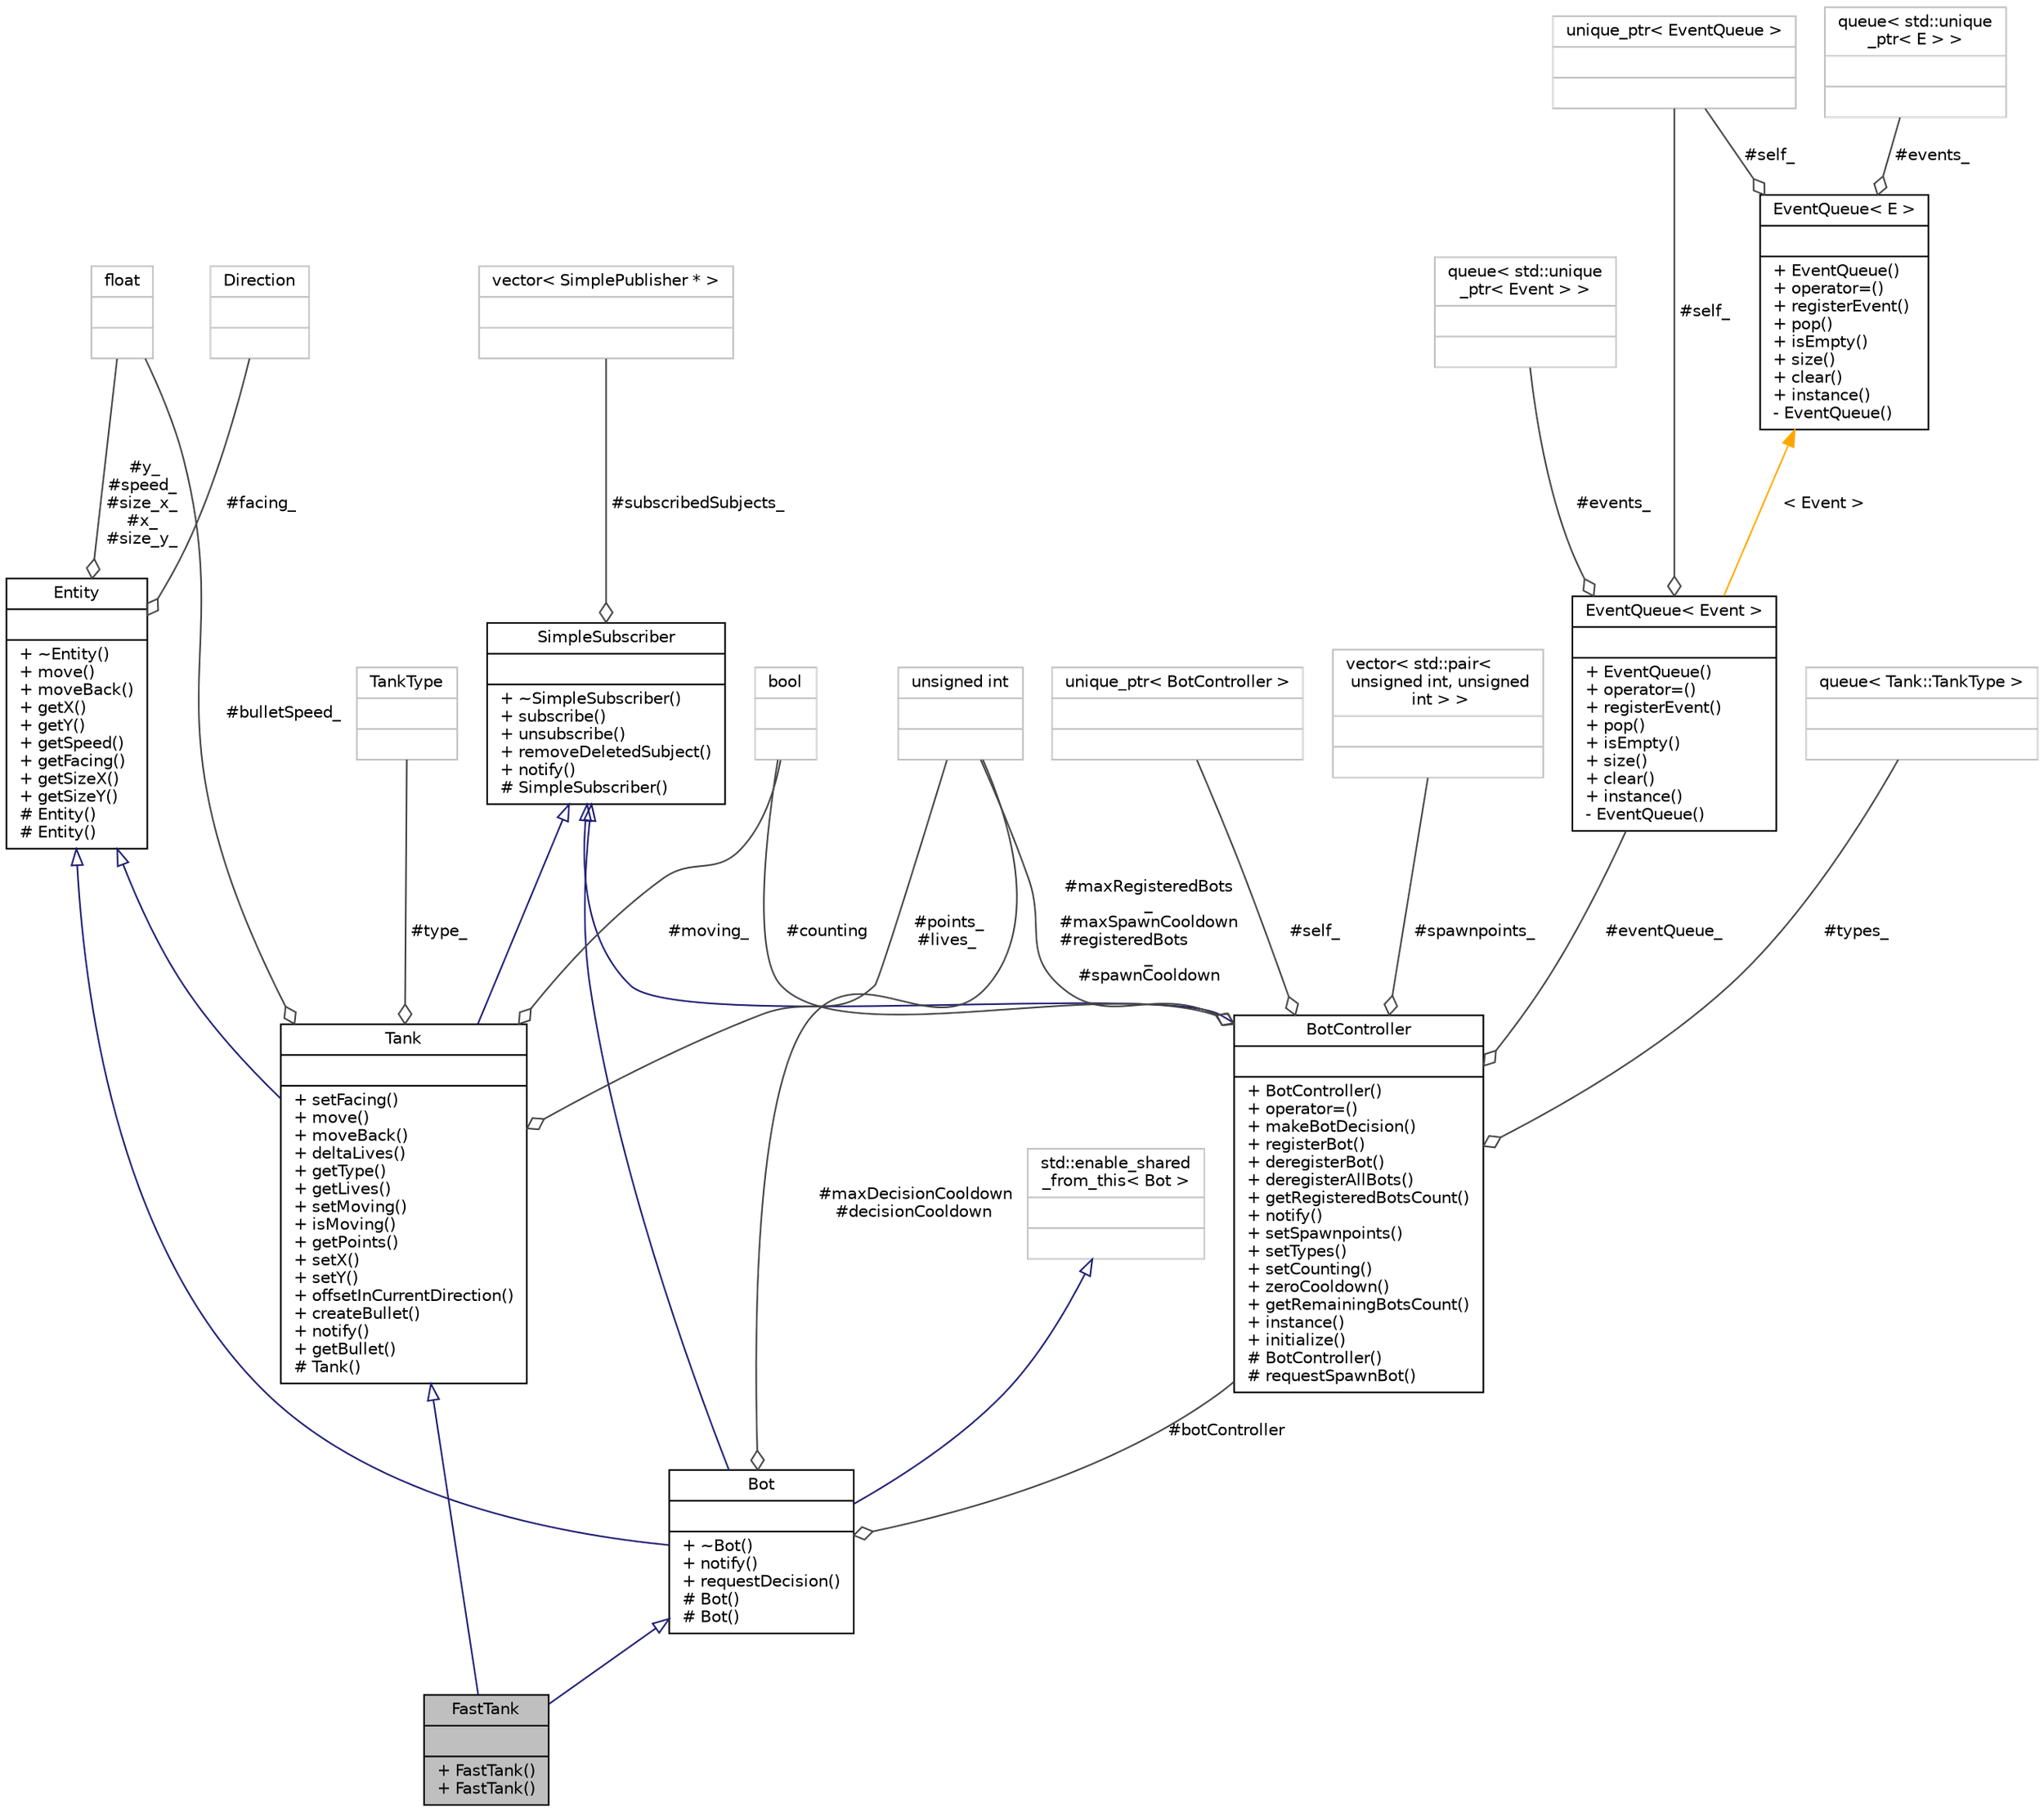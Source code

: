 digraph "FastTank"
{
 // INTERACTIVE_SVG=YES
 // LATEX_PDF_SIZE
  bgcolor="transparent";
  edge [fontname="Helvetica",fontsize="10",labelfontname="Helvetica",labelfontsize="10"];
  node [fontname="Helvetica",fontsize="10",shape=record];
  Node1 [label="{FastTank\n||+ FastTank()\l+ FastTank()\l}",height=0.2,width=0.4,color="black", fillcolor="grey75", style="filled", fontcolor="black",tooltip=" "];
  Node2 -> Node1 [dir="back",color="midnightblue",fontsize="10",style="solid",arrowtail="onormal",fontname="Helvetica"];
  Node2 [label="{Tank\n||+ setFacing()\l+ move()\l+ moveBack()\l+ deltaLives()\l+ getType()\l+ getLives()\l+ setMoving()\l+ isMoving()\l+ getPoints()\l+ setX()\l+ setY()\l+ offsetInCurrentDirection()\l+ createBullet()\l+ notify()\l+ getBullet()\l# Tank()\l}",height=0.2,width=0.4,color="black",URL="$class_tank.html",tooltip="Base class for tank representation."];
  Node3 -> Node2 [dir="back",color="midnightblue",fontsize="10",style="solid",arrowtail="onormal",fontname="Helvetica"];
  Node3 [label="{Entity\n||+ ~Entity()\l+ move()\l+ moveBack()\l+ getX()\l+ getY()\l+ getSpeed()\l+ getFacing()\l+ getSizeX()\l+ getSizeY()\l# Entity()\l# Entity()\l}",height=0.2,width=0.4,color="black",URL="$class_entity.html",tooltip=" "];
  Node4 -> Node3 [color="grey25",fontsize="10",style="solid",label=" #y_\n#speed_\n#size_x_\n#x_\n#size_y_" ,arrowhead="odiamond",fontname="Helvetica"];
  Node4 [label="{float\n||}",height=0.2,width=0.4,color="grey75",tooltip=" "];
  Node5 -> Node3 [color="grey25",fontsize="10",style="solid",label=" #facing_" ,arrowhead="odiamond",fontname="Helvetica"];
  Node5 [label="{Direction\n||}",height=0.2,width=0.4,color="grey75",tooltip=" "];
  Node6 -> Node2 [dir="back",color="midnightblue",fontsize="10",style="solid",arrowtail="onormal",fontname="Helvetica"];
  Node6 [label="{SimpleSubscriber\n||+ ~SimpleSubscriber()\l+ subscribe()\l+ unsubscribe()\l+ removeDeletedSubject()\l+ notify()\l# SimpleSubscriber()\l}",height=0.2,width=0.4,color="black",URL="$class_simple_subscriber.html",tooltip=" "];
  Node7 -> Node6 [color="grey25",fontsize="10",style="solid",label=" #subscribedSubjects_" ,arrowhead="odiamond",fontname="Helvetica"];
  Node7 [label="{vector\< SimplePublisher * \>\n||}",height=0.2,width=0.4,color="grey75",tooltip=" "];
  Node4 -> Node2 [color="grey25",fontsize="10",style="solid",label=" #bulletSpeed_" ,arrowhead="odiamond",fontname="Helvetica"];
  Node8 -> Node2 [color="grey25",fontsize="10",style="solid",label=" #type_" ,arrowhead="odiamond",fontname="Helvetica"];
  Node8 [label="{TankType\n||}",height=0.2,width=0.4,color="grey75",tooltip=" "];
  Node9 -> Node2 [color="grey25",fontsize="10",style="solid",label=" #moving_" ,arrowhead="odiamond",fontname="Helvetica"];
  Node9 [label="{bool\n||}",height=0.2,width=0.4,color="grey75",tooltip=" "];
  Node10 -> Node2 [color="grey25",fontsize="10",style="solid",label=" #points_\n#lives_" ,arrowhead="odiamond",fontname="Helvetica"];
  Node10 [label="{unsigned int\n||}",height=0.2,width=0.4,color="grey75",tooltip=" "];
  Node11 -> Node1 [dir="back",color="midnightblue",fontsize="10",style="solid",arrowtail="onormal",fontname="Helvetica"];
  Node11 [label="{Bot\n||+ ~Bot()\l+ notify()\l+ requestDecision()\l# Bot()\l# Bot()\l}",height=0.2,width=0.4,color="black",URL="$class_bot.html",tooltip=" "];
  Node3 -> Node11 [dir="back",color="midnightblue",fontsize="10",style="solid",arrowtail="onormal",fontname="Helvetica"];
  Node6 -> Node11 [dir="back",color="midnightblue",fontsize="10",style="solid",arrowtail="onormal",fontname="Helvetica"];
  Node12 -> Node11 [dir="back",color="midnightblue",fontsize="10",style="solid",arrowtail="onormal",fontname="Helvetica"];
  Node12 [label="{std::enable_shared\l_from_this\< Bot \>\n||}",height=0.2,width=0.4,color="grey75",tooltip=" "];
  Node13 -> Node11 [color="grey25",fontsize="10",style="solid",label=" #botController" ,arrowhead="odiamond",fontname="Helvetica"];
  Node13 [label="{BotController\n||+ BotController()\l+ operator=()\l+ makeBotDecision()\l+ registerBot()\l+ deregisterBot()\l+ deregisterAllBots()\l+ getRegisteredBotsCount()\l+ notify()\l+ setSpawnpoints()\l+ setTypes()\l+ setCounting()\l+ zeroCooldown()\l+ getRemainingBotsCount()\l+ instance()\l+ initialize()\l# BotController()\l# requestSpawnBot()\l}",height=0.2,width=0.4,color="black",URL="$class_bot_controller.html",tooltip=" "];
  Node6 -> Node13 [dir="back",color="midnightblue",fontsize="10",style="solid",arrowtail="onormal",fontname="Helvetica"];
  Node14 -> Node13 [color="grey25",fontsize="10",style="solid",label=" #self_" ,arrowhead="odiamond",fontname="Helvetica"];
  Node14 [label="{unique_ptr\< BotController \>\n||}",height=0.2,width=0.4,color="grey75",tooltip=" "];
  Node15 -> Node13 [color="grey25",fontsize="10",style="solid",label=" #spawnpoints_" ,arrowhead="odiamond",fontname="Helvetica"];
  Node15 [label="{vector\< std::pair\<\l unsigned int, unsigned\l int \> \>\n||}",height=0.2,width=0.4,color="grey75",tooltip=" "];
  Node16 -> Node13 [color="grey25",fontsize="10",style="solid",label=" #eventQueue_" ,arrowhead="odiamond",fontname="Helvetica"];
  Node16 [label="{EventQueue\< Event \>\n||+ EventQueue()\l+ operator=()\l+ registerEvent()\l+ pop()\l+ isEmpty()\l+ size()\l+ clear()\l+ instance()\l- EventQueue()\l}",height=0.2,width=0.4,color="black",URL="$class_event_queue.html",tooltip=" "];
  Node17 -> Node16 [color="grey25",fontsize="10",style="solid",label=" #events_" ,arrowhead="odiamond",fontname="Helvetica"];
  Node17 [label="{queue\< std::unique\l_ptr\< Event \> \>\n||}",height=0.2,width=0.4,color="grey75",tooltip=" "];
  Node18 -> Node16 [color="grey25",fontsize="10",style="solid",label=" #self_" ,arrowhead="odiamond",fontname="Helvetica"];
  Node18 [label="{unique_ptr\< EventQueue \>\n||}",height=0.2,width=0.4,color="grey75",tooltip=" "];
  Node19 -> Node16 [dir="back",color="orange",fontsize="10",style="solid",label=" \< Event \>" ,fontname="Helvetica"];
  Node19 [label="{EventQueue\< E \>\n||+ EventQueue()\l+ operator=()\l+ registerEvent()\l+ pop()\l+ isEmpty()\l+ size()\l+ clear()\l+ instance()\l- EventQueue()\l}",height=0.2,width=0.4,color="black",URL="$class_event_queue.html",tooltip="Singleton class wrapper for std::queue<E>."];
  Node20 -> Node19 [color="grey25",fontsize="10",style="solid",label=" #events_" ,arrowhead="odiamond",fontname="Helvetica"];
  Node20 [label="{queue\< std::unique\l_ptr\< E \> \>\n||}",height=0.2,width=0.4,color="grey75",tooltip=" "];
  Node18 -> Node19 [color="grey25",fontsize="10",style="solid",label=" #self_" ,arrowhead="odiamond",fontname="Helvetica"];
  Node9 -> Node13 [color="grey25",fontsize="10",style="solid",label=" #counting" ,arrowhead="odiamond",fontname="Helvetica"];
  Node10 -> Node13 [color="grey25",fontsize="10",style="solid",label=" #maxRegisteredBots\l_\n#maxSpawnCooldown\n#registeredBots\l_\n#spawnCooldown" ,arrowhead="odiamond",fontname="Helvetica"];
  Node21 -> Node13 [color="grey25",fontsize="10",style="solid",label=" #types_" ,arrowhead="odiamond",fontname="Helvetica"];
  Node21 [label="{queue\< Tank::TankType \>\n||}",height=0.2,width=0.4,color="grey75",tooltip=" "];
  Node10 -> Node11 [color="grey25",fontsize="10",style="solid",label=" #maxDecisionCooldown\n#decisionCooldown" ,arrowhead="odiamond",fontname="Helvetica"];
}
